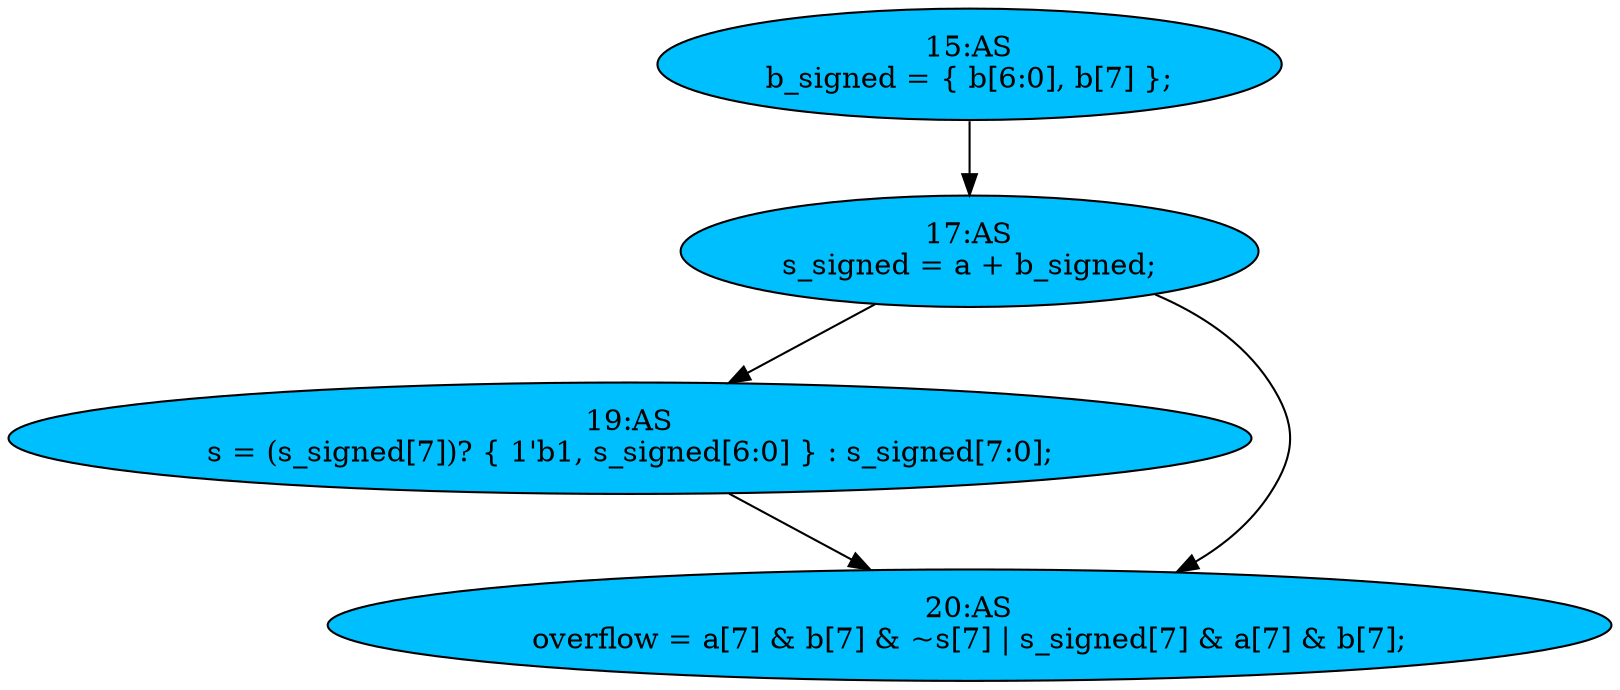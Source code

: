 strict digraph "compose( ,  )" {
	node [label="\N"];
	"15:AS"	[ast="<pyverilog.vparser.ast.Assign object at 0x7f5b091e3510>",
		def_var="['b_signed']",
		fillcolor=deepskyblue,
		label="15:AS
b_signed = { b[6:0], b[7] };",
		statements="[]",
		style=filled,
		typ=Assign,
		use_var="['b', 'b']"];
	"17:AS"	[ast="<pyverilog.vparser.ast.Assign object at 0x7f5b091f1190>",
		def_var="['s_signed']",
		fillcolor=deepskyblue,
		label="17:AS
s_signed = a + b_signed;",
		statements="[]",
		style=filled,
		typ=Assign,
		use_var="['a', 'b_signed']"];
	"15:AS" -> "17:AS";
	"19:AS"	[ast="<pyverilog.vparser.ast.Assign object at 0x7f5b091e6990>",
		def_var="['s']",
		fillcolor=deepskyblue,
		label="19:AS
s = (s_signed[7])? { 1'b1, s_signed[6:0] } : s_signed[7:0];",
		statements="[]",
		style=filled,
		typ=Assign,
		use_var="['s_signed', 's_signed', 's_signed']"];
	"20:AS"	[ast="<pyverilog.vparser.ast.Assign object at 0x7f5b09098690>",
		def_var="['overflow']",
		fillcolor=deepskyblue,
		label="20:AS
overflow = a[7] & b[7] & ~s[7] | s_signed[7] & a[7] & b[7];",
		statements="[]",
		style=filled,
		typ=Assign,
		use_var="['a', 'b', 's', 's_signed', 'a', 'b']"];
	"19:AS" -> "20:AS";
	"17:AS" -> "19:AS";
	"17:AS" -> "20:AS";
}
